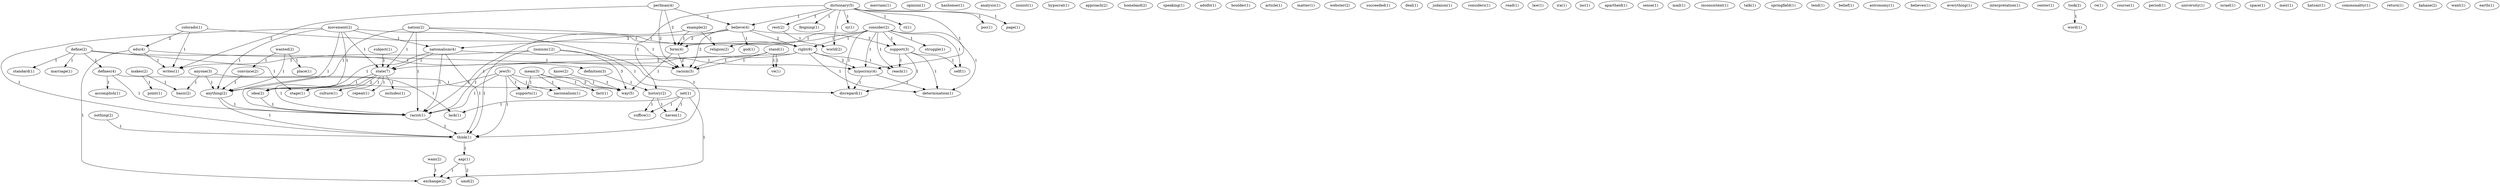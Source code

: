 digraph G {
  wam [ label="wam(2)" ];
  exchange [ label="exchange(2)" ];
  define [ label="define(2)" ];
  standard [ label="standard(1)" ];
  defines [ label="defines(4)" ];
  definition [ label="definition(3)" ];
  marriage [ label="marriage(1)" ];
  stage [ label="stage(1)" ];
  merriam [ label="merriam(1)" ];
  anyone [ label="anyone(3)" ];
  basis [ label="basis(2)" ];
  lack [ label="lack(1)" ];
  anything [ label="anything(2)" ];
  opinion [ label="opinion(1)" ];
  example [ label="example(2)" ];
  form [ label="form(4)" ];
  religion [ label="religion(2)" ];
  racist [ label="racist(1)" ];
  hashomer [ label="hashomer(1)" ];
  analysis [ label="analysis(1)" ];
  accomplish [ label="accomplish(1)" ];
  way [ label="way(5)" ];
  nation [ label="nation(2)" ];
  right [ label="right(6)" ];
  state [ label="state(7)" ];
  think [ label="think(1)" ];
  history [ label="history(2)" ];
  zionist [ label="zionist(1)" ];
  hypocrat [ label="hypocrat(1)" ];
  approach [ label="approach(2)" ];
  homeland [ label="homeland(2)" ];
  speaking [ label="speaking(1)" ];
  consider [ label="consider(2)" ];
  struggle [ label="struggle(1)" ];
  support [ label="support(3)" ];
  self [ label="self(1)" ];
  reach [ label="reach(1)" ];
  hypocrisy [ label="hypocrisy(4)" ];
  determination [ label="determination(1)" ];
  disregard [ label="disregard(1)" ];
  dictionary [ label="dictionary(5)" ];
  believe [ label="believe(4)" ];
  feigning [ label="feigning(1)" ];
  sy [ label="sy(1)" ];
  ri [ label="ri(1)" ];
  poc [ label="poc(1)" ];
  rest [ label="rest(2)" ];
  page [ label="page(1)" ];
  world [ label="world(2)" ];
  adolfo [ label="adolfo(1)" ];
  perlman [ label="perlman(4)" ];
  racism [ label="racism(3)" ];
  writes [ label="writes(1)" ];
  god [ label="god(1)" ];
  nationalism [ label="nationalism(4)" ];
  movement [ label="movement(2)" ];
  idea [ label="idea(2)" ];
  boulder [ label="boulder(1)" ];
  article [ label="article(1)" ];
  subject [ label="subject(1)" ];
  matter [ label="matter(1)" ];
  webster [ label="webster(2)" ];
  succeeded [ label="succeeded(1)" ];
  mean [ label="mean(3)" ];
  fact [ label="fact(1)" ];
  nacionalism [ label="nacionalism(1)" ];
  supports [ label="supports(1)" ];
  deal [ label="deal(1)" ];
  judaism [ label="judaism(1)" ];
  considers [ label="considers(1)" ];
  read [ label="read(1)" ];
  know [ label="know(2)" ];
  wanted [ label="wanted(2)" ];
  convince [ label="convince(2)" ];
  place [ label="place(1)" ];
  law [ label="law(1)" ];
  ira [ label="ira(1)" ];
  inc [ label="inc(1)" ];
  apartheid [ label="apartheid(1)" ];
  culture [ label="culture(1)" ];
  repeat [ label="repeat(1)" ];
  includes [ label="includes(1)" ];
  makes [ label="makes(2)" ];
  point [ label="point(1)" ];
  sense [ label="sense(1)" ];
  mail [ label="mail(1)" ];
  net [ label="net(1)" ];
  haven [ label="haven(1)" ];
  suffice [ label="suffice(1)" ];
  colorado [ label="colorado(3)" ];
  edu [ label="edu(4)" ];
  inconsistent [ label="inconsistent(1)" ];
  talk [ label="talk(1)" ];
  springfield [ label="springfield(1)" ];
  jew [ label="jew(5)" ];
  tend [ label="tend(1)" ];
  stand [ label="stand(1)" ];
  ve [ label="ve(1)" ];
  belief [ label="belief(1)" ];
  astronomy [ label="astronomy(1)" ];
  believes [ label="believes(1)" ];
  everything [ label="everything(1)" ];
  interpretation [ label="interpretation(1)" ];
  center [ label="center(1)" ];
  aap [ label="aap(1)" ];
  umd [ label="umd(2)" ];
  took [ label="took(2)" ];
  word [ label="word(1)" ];
  re [ label="re(1)" ];
  course [ label="course(1)" ];
  period [ label="period(1)" ];
  nothing [ label="nothing(2)" ];
  university [ label="university(1)" ];
  israel [ label="israel(1)" ];
  stand [ label="stand(1)" ];
  space [ label="space(1)" ];
  zionism [ label="zionism(12)" ];
  meir [ label="meir(1)" ];
  colorado [ label="colorado(1)" ];
  hatzair [ label="hatzair(1)" ];
  commonality [ label="commonality(1)" ];
  aap [ label="aap(1)" ];
  return [ label="return(1)" ];
  kahane [ label="kahane(2)" ];
  want [ label="want(1)" ];
  earth [ label="earth(1)" ];
  wam -> exchange [ label="1" ];
  define -> standard [ label="1" ];
  define -> defines [ label="1" ];
  define -> definition [ label="1" ];
  define -> marriage [ label="1" ];
  define -> stage [ label="1" ];
  anyone -> basis [ label="1" ];
  anyone -> lack [ label="1" ];
  anyone -> anything [ label="1" ];
  example -> form [ label="1" ];
  example -> religion [ label="1" ];
  example -> racist [ label="1" ];
  defines -> accomplish [ label="1" ];
  defines -> racist [ label="1" ];
  defines -> way [ label="1" ];
  nation -> right [ label="1" ];
  nation -> state [ label="1" ];
  nation -> anything [ label="1" ];
  nation -> racist [ label="1" ];
  nation -> think [ label="1" ];
  definition -> history [ label="1" ];
  consider -> struggle [ label="1" ];
  consider -> support [ label="1" ];
  consider -> self [ label="1" ];
  consider -> form [ label="1" ];
  consider -> right [ label="1" ];
  consider -> religion [ label="1" ];
  consider -> reach [ label="1" ];
  consider -> hypocrisy [ label="1" ];
  consider -> determination [ label="1" ];
  consider -> disregard [ label="1" ];
  dictionary -> believe [ label="1" ];
  dictionary -> feigning [ label="1" ];
  dictionary -> sy [ label="1" ];
  dictionary -> ri [ label="1" ];
  dictionary -> poc [ label="1" ];
  dictionary -> history [ label="1" ];
  dictionary -> hypocrisy [ label="1" ];
  dictionary -> rest [ label="1" ];
  dictionary -> page [ label="1" ];
  dictionary -> world [ label="1" ];
  perlman -> believe [ label="2" ];
  perlman -> form [ label="2" ];
  perlman -> racism [ label="2" ];
  perlman -> writes [ label="2" ];
  believe -> god [ label="1" ];
  believe -> support [ label="2" ];
  believe -> form [ label="2" ];
  believe -> nationalism [ label="2" ];
  believe -> right [ label="2" ];
  believe -> racism [ label="2" ];
  movement -> nationalism [ label="1" ];
  movement -> right [ label="1" ];
  movement -> state [ label="1" ];
  movement -> idea [ label="1" ];
  movement -> anything [ label="1" ];
  movement -> racist [ label="1" ];
  movement -> think [ label="1" ];
  support -> self [ label="1" ];
  support -> reach [ label="1" ];
  support -> determination [ label="1" ];
  support -> disregard [ label="1" ];
  subject -> state [ label="1" ];
  form -> racism [ label="2" ];
  form -> way [ label="1" ];
  nationalism -> state [ label="1" ];
  nationalism -> hypocrisy [ label="1" ];
  nationalism -> anything [ label="1" ];
  nationalism -> racist [ label="1" ];
  nationalism -> think [ label="1" ];
  mean -> fact [ label="1" ];
  mean -> nacionalism [ label="1" ];
  mean -> way [ label="1" ];
  mean -> supports [ label="1" ];
  know -> way [ label="1" ];
  wanted -> convince [ label="1" ];
  wanted -> anything [ label="1" ];
  wanted -> place [ label="1" ];
  right -> state [ label="2" ];
  right -> reach [ label="1" ];
  right -> hypocrisy [ label="2" ];
  right -> racist [ label="1" ];
  right -> determination [ label="1" ];
  convince -> anything [ label="1" ];
  state -> idea [ label="1" ];
  state -> culture [ label="1" ];
  state -> repeat [ label="1" ];
  state -> racist [ label="1" ];
  state -> stage [ label="2" ];
  state -> includes [ label="1" ];
  makes -> basis [ label="1" ];
  makes -> point [ label="1" ];
  idea -> racist [ label="1" ];
  net -> lack [ label="1" ];
  net -> exchange [ label="1" ];
  net -> haven [ label="1" ];
  net -> suffice [ label="1" ];
  colorado -> edu [ label="2" ];
  colorado -> racism [ label="1" ];
  colorado -> writes [ label="1" ];
  jew -> nacionalism [ label="1" ];
  jew -> racist [ label="1" ];
  jew -> stage [ label="1" ];
  jew -> way [ label="2" ];
  jew -> think [ label="1" ];
  jew -> supports [ label="1" ];
  stand -> racism [ label="1" ];
  stand -> ve [ label="1" ];
  edu -> exchange [ label="1" ];
  edu -> racism [ label="1" ];
  edu -> writes [ label="1" ];
  history -> haven [ label="1" ];
  history -> suffice [ label="1" ];
  hypocrisy -> determination [ label="1" ];
  hypocrisy -> disregard [ label="1" ];
  anything -> racist [ label="1" ];
  anything -> think [ label="1" ];
  aap -> exchange [ label="1" ];
  aap -> umd [ label="2" ];
  racist -> think [ label="1" ];
  took -> word [ label="1" ];
  nothing -> think [ label="1" ];
  rest -> world [ label="1" ];
  stand -> racism [ label="1" ];
  stand -> ve [ label="1" ];
  zionism -> disregard [ label="1" ];
  zionism -> way [ label="3" ];
  zionism -> writes [ label="1" ];
  zionism -> think [ label="1" ];
  think -> aap [ label="1" ];
}
